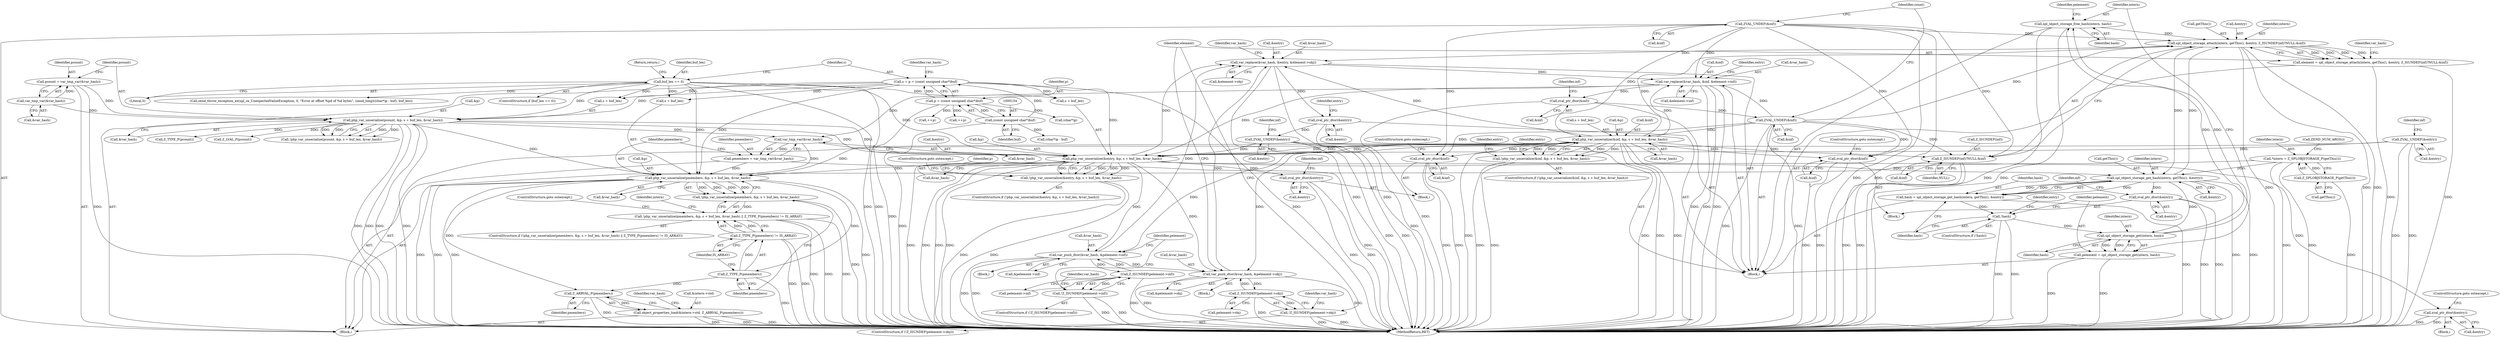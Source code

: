 digraph "0_php-src_61cdd1255d5b9c8453be71aacbbf682796ac77d4@API" {
"1000317" [label="(Call,spl_object_storage_free_hash(intern, hash))"];
"1000314" [label="(Call,spl_object_storage_get(intern, hash))"];
"1000296" [label="(Call,spl_object_storage_get_hash(intern, getThis(), &entry))"];
"1000116" [label="(Call,*intern = Z_SPLOBJSTORAGE_P(getThis()))"];
"1000118" [label="(Call,Z_SPLOBJSTORAGE_P(getThis()))"];
"1000353" [label="(Call,spl_object_storage_attach(intern, getThis(), &entry, Z_ISUNDEF(inf)?NULL:&inf))"];
"1000317" [label="(Call,spl_object_storage_free_hash(intern, hash))"];
"1000391" [label="(Call,ZVAL_UNDEF(&inf))"];
"1000388" [label="(Call,zval_ptr_dtor(&inf))"];
"1000373" [label="(Call,var_replace(&var_hash, &inf, &element->inf))"];
"1000364" [label="(Call,var_replace(&var_hash, &entry, &element->obj))"];
"1000330" [label="(Call,var_push_dtor(&var_hash, &pelement->inf))"];
"1000244" [label="(Call,php_var_unserialize(&entry, &p, s + buf_len, &var_hash))"];
"1000202" [label="(Call,ZVAL_UNDEF(&entry))"];
"1000385" [label="(Call,ZVAL_UNDEF(&entry))"];
"1000382" [label="(Call,zval_ptr_dtor(&entry))"];
"1000266" [label="(Call,php_var_unserialize(&inf, &p, s + buf_len, &var_hash))"];
"1000205" [label="(Call,ZVAL_UNDEF(&inf))"];
"1000181" [label="(Call,php_var_unserialize(pcount, &p, s + buf_len, &var_hash))"];
"1000173" [label="(Call,pcount = var_tmp_var(&var_hash))"];
"1000175" [label="(Call,var_tmp_var(&var_hash))"];
"1000149" [label="(Call,s = p = (const unsigned char*)buf)"];
"1000151" [label="(Call,p = (const unsigned char*)buf)"];
"1000153" [label="(Call,(const unsigned char*)buf)"];
"1000144" [label="(Call,buf_len == 0)"];
"1000325" [label="(Call,Z_ISUNDEF(pelement->inf))"];
"1000344" [label="(Call,var_push_dtor(&var_hash, &pelement->obj))"];
"1000339" [label="(Call,Z_ISUNDEF(pelement->obj))"];
"1000302" [label="(Call,!hash)"];
"1000294" [label="(Call,hash = spl_object_storage_get_hash(intern, getThis(), &entry))"];
"1000312" [label="(Call,pelement = spl_object_storage_get(intern, hash))"];
"1000305" [label="(Call,zval_ptr_dtor(&entry))"];
"1000351" [label="(Call,element = spl_object_storage_attach(intern, getThis(), &entry, Z_ISUNDEF(inf)?NULL:&inf))"];
"1000243" [label="(Call,!php_var_unserialize(&entry, &p, s + buf_len, &var_hash))"];
"1000265" [label="(Call,!php_var_unserialize(&inf, &p, s + buf_len, &var_hash))"];
"1000290" [label="(Call,zval_ptr_dtor(&inf))"];
"1000308" [label="(Call,zval_ptr_dtor(&inf))"];
"1000324" [label="(Call,!Z_ISUNDEF(pelement->inf))"];
"1000338" [label="(Call,!Z_ISUNDEF(pelement->obj))"];
"1000358" [label="(Call,Z_ISUNDEF(inf)?NULL:&inf)"];
"1000426" [label="(Call,php_var_unserialize(pmembers, &p, s + buf_len, &var_hash))"];
"1000425" [label="(Call,!php_var_unserialize(pmembers, &p, s + buf_len, &var_hash))"];
"1000424" [label="(Call,!php_var_unserialize(pmembers, &p, s + buf_len, &var_hash) || Z_TYPE_P(pmembers) != IS_ARRAY)"];
"1000436" [label="(Call,Z_TYPE_P(pmembers))"];
"1000435" [label="(Call,Z_TYPE_P(pmembers) != IS_ARRAY)"];
"1000446" [label="(Call,Z_ARRVAL_P(pmembers))"];
"1000441" [label="(Call,object_properties_load(&intern->std, Z_ARRVAL_P(pmembers)))"];
"1000277" [label="(Call,zval_ptr_dtor(&entry))"];
"1000287" [label="(Call,zval_ptr_dtor(&entry))"];
"1000420" [label="(Call,var_tmp_var(&var_hash))"];
"1000418" [label="(Call,pmembers = var_tmp_var(&var_hash))"];
"1000441" [label="(Call,object_properties_load(&intern->std, Z_ARRVAL_P(pmembers)))"];
"1000389" [label="(Call,&inf)"];
"1000264" [label="(ControlStructure,if (!php_var_unserialize(&inf, &p, s + buf_len, &var_hash)))"];
"1000211" [label="(Identifier,count)"];
"1000119" [label="(Call,getThis())"];
"1000243" [label="(Call,!php_var_unserialize(&entry, &p, s + buf_len, &var_hash))"];
"1000454" [label="(Call,zend_throw_exception_ex(spl_ce_UnexpectedValueException, 0, \"Error at offset %pd of %d bytes\", (zend_long)((char*)p - buf), buf_len))"];
"1000293" [label="(ControlStructure,goto outexcept;)"];
"1000202" [label="(Call,ZVAL_UNDEF(&entry))"];
"1000339" [label="(Call,Z_ISUNDEF(pelement->obj))"];
"1000436" [label="(Call,Z_TYPE_P(pmembers))"];
"1000325" [label="(Call,Z_ISUNDEF(pelement->inf))"];
"1000298" [label="(Call,getThis())"];
"1000392" [label="(Call,&inf)"];
"1000418" [label="(Call,pmembers = var_tmp_var(&var_hash))"];
"1000333" [label="(Call,&pelement->inf)"];
"1000358" [label="(Call,Z_ISUNDEF(inf)?NULL:&inf)"];
"1000324" [label="(Call,!Z_ISUNDEF(pelement->inf))"];
"1000435" [label="(Call,Z_TYPE_P(pmembers) != IS_ARRAY)"];
"1000134" [label="(Call,ZEND_NUM_ARGS())"];
"1000427" [label="(Identifier,pmembers)"];
"1000296" [label="(Call,spl_object_storage_get_hash(intern, getThis(), &entry))"];
"1000155" [label="(Identifier,buf)"];
"1000390" [label="(Identifier,inf)"];
"1000346" [label="(Identifier,var_hash)"];
"1000174" [label="(Identifier,pcount)"];
"1000315" [label="(Identifier,intern)"];
"1000378" [label="(Call,&element->inf)"];
"1000302" [label="(Call,!hash)"];
"1000284" [label="(Identifier,entry)"];
"1000332" [label="(Identifier,var_hash)"];
"1000444" [label="(Identifier,intern)"];
"1000331" [label="(Call,&var_hash)"];
"1000343" [label="(Block,)"];
"1000361" [label="(Identifier,NULL)"];
"1000338" [label="(Call,!Z_ISUNDEF(pelement->obj))"];
"1000148" [label="(Return,return;)"];
"1000290" [label="(Call,zval_ptr_dtor(&inf))"];
"1000460" [label="(Call,(char*)p - buf)"];
"1000151" [label="(Call,p = (const unsigned char*)buf)"];
"1000388" [label="(Call,zval_ptr_dtor(&inf))"];
"1000306" [label="(Call,&entry)"];
"1000369" [label="(Call,&element->obj)"];
"1000291" [label="(Call,&inf)"];
"1000269" [label="(Call,&p)"];
"1000118" [label="(Call,Z_SPLOBJSTORAGE_P(getThis()))"];
"1000297" [label="(Identifier,intern)"];
"1000149" [label="(Call,s = p = (const unsigned char*)buf)"];
"1000311" [label="(ControlStructure,goto outexcept;)"];
"1000317" [label="(Call,spl_object_storage_free_hash(intern, hash))"];
"1000294" [label="(Call,hash = spl_object_storage_get_hash(intern, getThis(), &entry))"];
"1000374" [label="(Call,&var_hash)"];
"1000387" [label="(Identifier,entry)"];
"1000345" [label="(Call,&var_hash)"];
"1000467" [label="(MethodReturn,RET)"];
"1000366" [label="(Identifier,var_hash)"];
"1000288" [label="(Call,&entry)"];
"1000312" [label="(Call,pelement = spl_object_storage_get(intern, hash))"];
"1000276" [label="(Block,)"];
"1000173" [label="(Call,pcount = var_tmp_var(&var_hash))"];
"1000206" [label="(Call,&inf)"];
"1000280" [label="(ControlStructure,goto outexcept;)"];
"1000176" [label="(Call,&var_hash)"];
"1000352" [label="(Identifier,element)"];
"1000301" [label="(ControlStructure,if (!hash))"];
"1000287" [label="(Call,zval_ptr_dtor(&entry))"];
"1000382" [label="(Call,zval_ptr_dtor(&entry))"];
"1000354" [label="(Identifier,intern)"];
"1000166" [label="(Call,++p)"];
"1000299" [label="(Call,&entry)"];
"1000116" [label="(Call,*intern = Z_SPLOBJSTORAGE_P(getThis()))"];
"1000376" [label="(Call,&inf)"];
"1000428" [label="(Call,&p)"];
"1000318" [label="(Identifier,intern)"];
"1000259" [label="(Identifier,p)"];
"1000351" [label="(Call,element = spl_object_storage_attach(intern, getThis(), &entry, Z_ISUNDEF(inf)?NULL:&inf))"];
"1000205" [label="(Call,ZVAL_UNDEF(&inf))"];
"1000305" [label="(Call,zval_ptr_dtor(&entry))"];
"1000353" [label="(Call,spl_object_storage_attach(intern, getThis(), &entry, Z_ISUNDEF(inf)?NULL:&inf))"];
"1000367" [label="(Call,&entry)"];
"1000385" [label="(Call,ZVAL_UNDEF(&entry))"];
"1000314" [label="(Call,spl_object_storage_get(intern, hash))"];
"1000255" [label="(ControlStructure,goto outexcept;)"];
"1000274" [label="(Call,&var_hash)"];
"1000267" [label="(Call,&inf)"];
"1000183" [label="(Call,&p)"];
"1000271" [label="(Call,s + buf_len)"];
"1000440" [label="(ControlStructure,goto outexcept;)"];
"1000426" [label="(Call,php_var_unserialize(pmembers, &p, s + buf_len, &var_hash))"];
"1000310" [label="(Identifier,inf)"];
"1000323" [label="(ControlStructure,if (!Z_ISUNDEF(pelement->inf)))"];
"1000295" [label="(Identifier,hash)"];
"1000286" [label="(Block,)"];
"1000307" [label="(Identifier,entry)"];
"1000244" [label="(Call,php_var_unserialize(&entry, &p, s + buf_len, &var_hash))"];
"1000423" [label="(ControlStructure,if (!php_var_unserialize(pmembers, &p, s + buf_len, &var_hash) || Z_TYPE_P(pmembers) != IS_ARRAY))"];
"1000419" [label="(Identifier,pmembers)"];
"1000266" [label="(Call,php_var_unserialize(&inf, &p, s + buf_len, &var_hash))"];
"1000420" [label="(Call,var_tmp_var(&var_hash))"];
"1000171" [label="(Call,++p)"];
"1000326" [label="(Call,pelement->inf)"];
"1000247" [label="(Call,&p)"];
"1000144" [label="(Call,buf_len == 0)"];
"1000303" [label="(Identifier,hash)"];
"1000313" [label="(Identifier,pelement)"];
"1000446" [label="(Call,Z_ARRVAL_P(pmembers))"];
"1000292" [label="(Identifier,inf)"];
"1000117" [label="(Identifier,intern)"];
"1000150" [label="(Identifier,s)"];
"1000252" [label="(Call,&var_hash)"];
"1000242" [label="(ControlStructure,if (!php_var_unserialize(&entry, &p, s + buf_len, &var_hash)))"];
"1000384" [label="(Identifier,entry)"];
"1000308" [label="(Call,zval_ptr_dtor(&inf))"];
"1000355" [label="(Call,getThis())"];
"1000373" [label="(Call,var_replace(&var_hash, &inf, &element->inf))"];
"1000340" [label="(Call,pelement->obj)"];
"1000430" [label="(Call,s + buf_len)"];
"1000191" [label="(Call,Z_TYPE_P(pcount))"];
"1000344" [label="(Call,var_push_dtor(&var_hash, &pelement->obj))"];
"1000319" [label="(Identifier,hash)"];
"1000152" [label="(Identifier,p)"];
"1000425" [label="(Call,!php_var_unserialize(pmembers, &p, s + buf_len, &var_hash))"];
"1000393" [label="(Identifier,inf)"];
"1000153" [label="(Call,(const unsigned char*)buf)"];
"1000316" [label="(Identifier,hash)"];
"1000145" [label="(Identifier,buf_len)"];
"1000347" [label="(Call,&pelement->obj)"];
"1000362" [label="(Call,&inf)"];
"1000424" [label="(Call,!php_var_unserialize(pmembers, &p, s + buf_len, &var_hash) || Z_TYPE_P(pmembers) != IS_ARRAY)"];
"1000341" [label="(Identifier,pelement)"];
"1000386" [label="(Call,&entry)"];
"1000213" [label="(Block,)"];
"1000175" [label="(Call,var_tmp_var(&var_hash))"];
"1000321" [label="(Identifier,pelement)"];
"1000359" [label="(Call,Z_ISUNDEF(inf))"];
"1000200" [label="(Call,Z_LVAL_P(pcount))"];
"1000438" [label="(Identifier,IS_ARRAY)"];
"1000207" [label="(Identifier,inf)"];
"1000114" [label="(Block,)"];
"1000265" [label="(Call,!php_var_unserialize(&inf, &p, s + buf_len, &var_hash))"];
"1000245" [label="(Call,&entry)"];
"1000447" [label="(Identifier,pmembers)"];
"1000203" [label="(Call,&entry)"];
"1000437" [label="(Identifier,pmembers)"];
"1000356" [label="(Call,&entry)"];
"1000364" [label="(Call,var_replace(&var_hash, &entry, &element->obj))"];
"1000157" [label="(Identifier,var_hash)"];
"1000180" [label="(Call,!php_var_unserialize(pcount, &p, s + buf_len, &var_hash))"];
"1000461" [label="(Call,(char*)p)"];
"1000143" [label="(ControlStructure,if (buf_len == 0))"];
"1000185" [label="(Call,s + buf_len)"];
"1000433" [label="(Call,&var_hash)"];
"1000442" [label="(Call,&intern->std)"];
"1000181" [label="(Call,php_var_unserialize(pcount, &p, s + buf_len, &var_hash))"];
"1000391" [label="(Call,ZVAL_UNDEF(&inf))"];
"1000383" [label="(Call,&entry)"];
"1000304" [label="(Block,)"];
"1000188" [label="(Call,&var_hash)"];
"1000421" [label="(Call,&var_hash)"];
"1000329" [label="(Block,)"];
"1000365" [label="(Call,&var_hash)"];
"1000330" [label="(Call,var_push_dtor(&var_hash, &pelement->inf))"];
"1000375" [label="(Identifier,var_hash)"];
"1000449" [label="(Identifier,var_hash)"];
"1000278" [label="(Call,&entry)"];
"1000182" [label="(Identifier,pcount)"];
"1000146" [label="(Literal,0)"];
"1000279" [label="(Identifier,entry)"];
"1000337" [label="(ControlStructure,if (!Z_ISUNDEF(pelement->obj)))"];
"1000249" [label="(Call,s + buf_len)"];
"1000277" [label="(Call,zval_ptr_dtor(&entry))"];
"1000309" [label="(Call,&inf)"];
"1000317" -> "1000213"  [label="AST: "];
"1000317" -> "1000319"  [label="CFG: "];
"1000318" -> "1000317"  [label="AST: "];
"1000319" -> "1000317"  [label="AST: "];
"1000321" -> "1000317"  [label="CFG: "];
"1000317" -> "1000467"  [label="DDG: "];
"1000317" -> "1000467"  [label="DDG: "];
"1000314" -> "1000317"  [label="DDG: "];
"1000314" -> "1000317"  [label="DDG: "];
"1000317" -> "1000353"  [label="DDG: "];
"1000314" -> "1000312"  [label="AST: "];
"1000314" -> "1000316"  [label="CFG: "];
"1000315" -> "1000314"  [label="AST: "];
"1000316" -> "1000314"  [label="AST: "];
"1000312" -> "1000314"  [label="CFG: "];
"1000314" -> "1000312"  [label="DDG: "];
"1000314" -> "1000312"  [label="DDG: "];
"1000296" -> "1000314"  [label="DDG: "];
"1000302" -> "1000314"  [label="DDG: "];
"1000296" -> "1000294"  [label="AST: "];
"1000296" -> "1000299"  [label="CFG: "];
"1000297" -> "1000296"  [label="AST: "];
"1000298" -> "1000296"  [label="AST: "];
"1000299" -> "1000296"  [label="AST: "];
"1000294" -> "1000296"  [label="CFG: "];
"1000296" -> "1000467"  [label="DDG: "];
"1000296" -> "1000467"  [label="DDG: "];
"1000296" -> "1000294"  [label="DDG: "];
"1000296" -> "1000294"  [label="DDG: "];
"1000296" -> "1000294"  [label="DDG: "];
"1000116" -> "1000296"  [label="DDG: "];
"1000353" -> "1000296"  [label="DDG: "];
"1000244" -> "1000296"  [label="DDG: "];
"1000296" -> "1000305"  [label="DDG: "];
"1000296" -> "1000353"  [label="DDG: "];
"1000116" -> "1000114"  [label="AST: "];
"1000116" -> "1000118"  [label="CFG: "];
"1000117" -> "1000116"  [label="AST: "];
"1000118" -> "1000116"  [label="AST: "];
"1000134" -> "1000116"  [label="CFG: "];
"1000116" -> "1000467"  [label="DDG: "];
"1000116" -> "1000467"  [label="DDG: "];
"1000118" -> "1000116"  [label="DDG: "];
"1000118" -> "1000119"  [label="CFG: "];
"1000119" -> "1000118"  [label="AST: "];
"1000118" -> "1000467"  [label="DDG: "];
"1000353" -> "1000351"  [label="AST: "];
"1000353" -> "1000358"  [label="CFG: "];
"1000354" -> "1000353"  [label="AST: "];
"1000355" -> "1000353"  [label="AST: "];
"1000356" -> "1000353"  [label="AST: "];
"1000358" -> "1000353"  [label="AST: "];
"1000351" -> "1000353"  [label="CFG: "];
"1000353" -> "1000467"  [label="DDG: "];
"1000353" -> "1000467"  [label="DDG: "];
"1000353" -> "1000467"  [label="DDG: "];
"1000353" -> "1000351"  [label="DDG: "];
"1000353" -> "1000351"  [label="DDG: "];
"1000353" -> "1000351"  [label="DDG: "];
"1000353" -> "1000351"  [label="DDG: "];
"1000391" -> "1000353"  [label="DDG: "];
"1000205" -> "1000353"  [label="DDG: "];
"1000266" -> "1000353"  [label="DDG: "];
"1000353" -> "1000364"  [label="DDG: "];
"1000391" -> "1000213"  [label="AST: "];
"1000391" -> "1000392"  [label="CFG: "];
"1000392" -> "1000391"  [label="AST: "];
"1000211" -> "1000391"  [label="CFG: "];
"1000391" -> "1000467"  [label="DDG: "];
"1000391" -> "1000467"  [label="DDG: "];
"1000391" -> "1000266"  [label="DDG: "];
"1000391" -> "1000290"  [label="DDG: "];
"1000391" -> "1000308"  [label="DDG: "];
"1000391" -> "1000358"  [label="DDG: "];
"1000391" -> "1000373"  [label="DDG: "];
"1000388" -> "1000391"  [label="DDG: "];
"1000388" -> "1000213"  [label="AST: "];
"1000388" -> "1000389"  [label="CFG: "];
"1000389" -> "1000388"  [label="AST: "];
"1000393" -> "1000388"  [label="CFG: "];
"1000388" -> "1000467"  [label="DDG: "];
"1000373" -> "1000388"  [label="DDG: "];
"1000373" -> "1000213"  [label="AST: "];
"1000373" -> "1000378"  [label="CFG: "];
"1000374" -> "1000373"  [label="AST: "];
"1000376" -> "1000373"  [label="AST: "];
"1000378" -> "1000373"  [label="AST: "];
"1000384" -> "1000373"  [label="CFG: "];
"1000373" -> "1000467"  [label="DDG: "];
"1000373" -> "1000467"  [label="DDG: "];
"1000373" -> "1000467"  [label="DDG: "];
"1000373" -> "1000244"  [label="DDG: "];
"1000364" -> "1000373"  [label="DDG: "];
"1000205" -> "1000373"  [label="DDG: "];
"1000266" -> "1000373"  [label="DDG: "];
"1000373" -> "1000420"  [label="DDG: "];
"1000364" -> "1000213"  [label="AST: "];
"1000364" -> "1000369"  [label="CFG: "];
"1000365" -> "1000364"  [label="AST: "];
"1000367" -> "1000364"  [label="AST: "];
"1000369" -> "1000364"  [label="AST: "];
"1000375" -> "1000364"  [label="CFG: "];
"1000364" -> "1000467"  [label="DDG: "];
"1000364" -> "1000467"  [label="DDG: "];
"1000330" -> "1000364"  [label="DDG: "];
"1000244" -> "1000364"  [label="DDG: "];
"1000266" -> "1000364"  [label="DDG: "];
"1000344" -> "1000364"  [label="DDG: "];
"1000364" -> "1000382"  [label="DDG: "];
"1000330" -> "1000329"  [label="AST: "];
"1000330" -> "1000333"  [label="CFG: "];
"1000331" -> "1000330"  [label="AST: "];
"1000333" -> "1000330"  [label="AST: "];
"1000341" -> "1000330"  [label="CFG: "];
"1000330" -> "1000467"  [label="DDG: "];
"1000330" -> "1000467"  [label="DDG: "];
"1000330" -> "1000325"  [label="DDG: "];
"1000244" -> "1000330"  [label="DDG: "];
"1000266" -> "1000330"  [label="DDG: "];
"1000325" -> "1000330"  [label="DDG: "];
"1000330" -> "1000344"  [label="DDG: "];
"1000244" -> "1000243"  [label="AST: "];
"1000244" -> "1000252"  [label="CFG: "];
"1000245" -> "1000244"  [label="AST: "];
"1000247" -> "1000244"  [label="AST: "];
"1000249" -> "1000244"  [label="AST: "];
"1000252" -> "1000244"  [label="AST: "];
"1000243" -> "1000244"  [label="CFG: "];
"1000244" -> "1000467"  [label="DDG: "];
"1000244" -> "1000467"  [label="DDG: "];
"1000244" -> "1000467"  [label="DDG: "];
"1000244" -> "1000467"  [label="DDG: "];
"1000244" -> "1000243"  [label="DDG: "];
"1000244" -> "1000243"  [label="DDG: "];
"1000244" -> "1000243"  [label="DDG: "];
"1000244" -> "1000243"  [label="DDG: "];
"1000202" -> "1000244"  [label="DDG: "];
"1000385" -> "1000244"  [label="DDG: "];
"1000266" -> "1000244"  [label="DDG: "];
"1000181" -> "1000244"  [label="DDG: "];
"1000181" -> "1000244"  [label="DDG: "];
"1000149" -> "1000244"  [label="DDG: "];
"1000144" -> "1000244"  [label="DDG: "];
"1000244" -> "1000266"  [label="DDG: "];
"1000244" -> "1000266"  [label="DDG: "];
"1000244" -> "1000277"  [label="DDG: "];
"1000244" -> "1000287"  [label="DDG: "];
"1000244" -> "1000344"  [label="DDG: "];
"1000244" -> "1000426"  [label="DDG: "];
"1000202" -> "1000114"  [label="AST: "];
"1000202" -> "1000203"  [label="CFG: "];
"1000203" -> "1000202"  [label="AST: "];
"1000207" -> "1000202"  [label="CFG: "];
"1000202" -> "1000467"  [label="DDG: "];
"1000202" -> "1000467"  [label="DDG: "];
"1000385" -> "1000213"  [label="AST: "];
"1000385" -> "1000386"  [label="CFG: "];
"1000386" -> "1000385"  [label="AST: "];
"1000390" -> "1000385"  [label="CFG: "];
"1000385" -> "1000467"  [label="DDG: "];
"1000385" -> "1000467"  [label="DDG: "];
"1000382" -> "1000385"  [label="DDG: "];
"1000382" -> "1000213"  [label="AST: "];
"1000382" -> "1000383"  [label="CFG: "];
"1000383" -> "1000382"  [label="AST: "];
"1000387" -> "1000382"  [label="CFG: "];
"1000382" -> "1000467"  [label="DDG: "];
"1000266" -> "1000265"  [label="AST: "];
"1000266" -> "1000274"  [label="CFG: "];
"1000267" -> "1000266"  [label="AST: "];
"1000269" -> "1000266"  [label="AST: "];
"1000271" -> "1000266"  [label="AST: "];
"1000274" -> "1000266"  [label="AST: "];
"1000265" -> "1000266"  [label="CFG: "];
"1000266" -> "1000467"  [label="DDG: "];
"1000266" -> "1000467"  [label="DDG: "];
"1000266" -> "1000467"  [label="DDG: "];
"1000266" -> "1000467"  [label="DDG: "];
"1000266" -> "1000265"  [label="DDG: "];
"1000266" -> "1000265"  [label="DDG: "];
"1000266" -> "1000265"  [label="DDG: "];
"1000266" -> "1000265"  [label="DDG: "];
"1000205" -> "1000266"  [label="DDG: "];
"1000266" -> "1000290"  [label="DDG: "];
"1000266" -> "1000308"  [label="DDG: "];
"1000266" -> "1000344"  [label="DDG: "];
"1000266" -> "1000358"  [label="DDG: "];
"1000266" -> "1000426"  [label="DDG: "];
"1000205" -> "1000114"  [label="AST: "];
"1000205" -> "1000206"  [label="CFG: "];
"1000206" -> "1000205"  [label="AST: "];
"1000211" -> "1000205"  [label="CFG: "];
"1000205" -> "1000467"  [label="DDG: "];
"1000205" -> "1000467"  [label="DDG: "];
"1000205" -> "1000290"  [label="DDG: "];
"1000205" -> "1000308"  [label="DDG: "];
"1000205" -> "1000358"  [label="DDG: "];
"1000181" -> "1000180"  [label="AST: "];
"1000181" -> "1000188"  [label="CFG: "];
"1000182" -> "1000181"  [label="AST: "];
"1000183" -> "1000181"  [label="AST: "];
"1000185" -> "1000181"  [label="AST: "];
"1000188" -> "1000181"  [label="AST: "];
"1000180" -> "1000181"  [label="CFG: "];
"1000181" -> "1000467"  [label="DDG: "];
"1000181" -> "1000467"  [label="DDG: "];
"1000181" -> "1000467"  [label="DDG: "];
"1000181" -> "1000467"  [label="DDG: "];
"1000181" -> "1000180"  [label="DDG: "];
"1000181" -> "1000180"  [label="DDG: "];
"1000181" -> "1000180"  [label="DDG: "];
"1000181" -> "1000180"  [label="DDG: "];
"1000173" -> "1000181"  [label="DDG: "];
"1000149" -> "1000181"  [label="DDG: "];
"1000144" -> "1000181"  [label="DDG: "];
"1000175" -> "1000181"  [label="DDG: "];
"1000181" -> "1000191"  [label="DDG: "];
"1000181" -> "1000200"  [label="DDG: "];
"1000181" -> "1000420"  [label="DDG: "];
"1000181" -> "1000426"  [label="DDG: "];
"1000173" -> "1000114"  [label="AST: "];
"1000173" -> "1000175"  [label="CFG: "];
"1000174" -> "1000173"  [label="AST: "];
"1000175" -> "1000173"  [label="AST: "];
"1000182" -> "1000173"  [label="CFG: "];
"1000173" -> "1000467"  [label="DDG: "];
"1000175" -> "1000173"  [label="DDG: "];
"1000175" -> "1000176"  [label="CFG: "];
"1000176" -> "1000175"  [label="AST: "];
"1000149" -> "1000114"  [label="AST: "];
"1000149" -> "1000151"  [label="CFG: "];
"1000150" -> "1000149"  [label="AST: "];
"1000151" -> "1000149"  [label="AST: "];
"1000157" -> "1000149"  [label="CFG: "];
"1000149" -> "1000467"  [label="DDG: "];
"1000151" -> "1000149"  [label="DDG: "];
"1000153" -> "1000149"  [label="DDG: "];
"1000149" -> "1000185"  [label="DDG: "];
"1000149" -> "1000249"  [label="DDG: "];
"1000149" -> "1000426"  [label="DDG: "];
"1000149" -> "1000430"  [label="DDG: "];
"1000151" -> "1000153"  [label="CFG: "];
"1000152" -> "1000151"  [label="AST: "];
"1000153" -> "1000151"  [label="AST: "];
"1000151" -> "1000467"  [label="DDG: "];
"1000153" -> "1000151"  [label="DDG: "];
"1000151" -> "1000166"  [label="DDG: "];
"1000151" -> "1000171"  [label="DDG: "];
"1000151" -> "1000461"  [label="DDG: "];
"1000153" -> "1000155"  [label="CFG: "];
"1000154" -> "1000153"  [label="AST: "];
"1000155" -> "1000153"  [label="AST: "];
"1000153" -> "1000467"  [label="DDG: "];
"1000153" -> "1000460"  [label="DDG: "];
"1000144" -> "1000143"  [label="AST: "];
"1000144" -> "1000146"  [label="CFG: "];
"1000145" -> "1000144"  [label="AST: "];
"1000146" -> "1000144"  [label="AST: "];
"1000148" -> "1000144"  [label="CFG: "];
"1000150" -> "1000144"  [label="CFG: "];
"1000144" -> "1000467"  [label="DDG: "];
"1000144" -> "1000467"  [label="DDG: "];
"1000144" -> "1000185"  [label="DDG: "];
"1000144" -> "1000249"  [label="DDG: "];
"1000144" -> "1000426"  [label="DDG: "];
"1000144" -> "1000430"  [label="DDG: "];
"1000144" -> "1000454"  [label="DDG: "];
"1000325" -> "1000324"  [label="AST: "];
"1000325" -> "1000326"  [label="CFG: "];
"1000326" -> "1000325"  [label="AST: "];
"1000324" -> "1000325"  [label="CFG: "];
"1000325" -> "1000467"  [label="DDG: "];
"1000325" -> "1000324"  [label="DDG: "];
"1000344" -> "1000343"  [label="AST: "];
"1000344" -> "1000347"  [label="CFG: "];
"1000345" -> "1000344"  [label="AST: "];
"1000347" -> "1000344"  [label="AST: "];
"1000352" -> "1000344"  [label="CFG: "];
"1000344" -> "1000467"  [label="DDG: "];
"1000344" -> "1000467"  [label="DDG: "];
"1000344" -> "1000339"  [label="DDG: "];
"1000339" -> "1000344"  [label="DDG: "];
"1000339" -> "1000338"  [label="AST: "];
"1000339" -> "1000340"  [label="CFG: "];
"1000340" -> "1000339"  [label="AST: "];
"1000338" -> "1000339"  [label="CFG: "];
"1000339" -> "1000467"  [label="DDG: "];
"1000339" -> "1000338"  [label="DDG: "];
"1000302" -> "1000301"  [label="AST: "];
"1000302" -> "1000303"  [label="CFG: "];
"1000303" -> "1000302"  [label="AST: "];
"1000307" -> "1000302"  [label="CFG: "];
"1000313" -> "1000302"  [label="CFG: "];
"1000302" -> "1000467"  [label="DDG: "];
"1000302" -> "1000467"  [label="DDG: "];
"1000294" -> "1000302"  [label="DDG: "];
"1000294" -> "1000213"  [label="AST: "];
"1000295" -> "1000294"  [label="AST: "];
"1000303" -> "1000294"  [label="CFG: "];
"1000294" -> "1000467"  [label="DDG: "];
"1000312" -> "1000213"  [label="AST: "];
"1000313" -> "1000312"  [label="AST: "];
"1000318" -> "1000312"  [label="CFG: "];
"1000312" -> "1000467"  [label="DDG: "];
"1000312" -> "1000467"  [label="DDG: "];
"1000305" -> "1000304"  [label="AST: "];
"1000305" -> "1000306"  [label="CFG: "];
"1000306" -> "1000305"  [label="AST: "];
"1000310" -> "1000305"  [label="CFG: "];
"1000305" -> "1000467"  [label="DDG: "];
"1000305" -> "1000467"  [label="DDG: "];
"1000351" -> "1000213"  [label="AST: "];
"1000352" -> "1000351"  [label="AST: "];
"1000366" -> "1000351"  [label="CFG: "];
"1000351" -> "1000467"  [label="DDG: "];
"1000351" -> "1000467"  [label="DDG: "];
"1000243" -> "1000242"  [label="AST: "];
"1000255" -> "1000243"  [label="CFG: "];
"1000259" -> "1000243"  [label="CFG: "];
"1000243" -> "1000467"  [label="DDG: "];
"1000243" -> "1000467"  [label="DDG: "];
"1000265" -> "1000264"  [label="AST: "];
"1000279" -> "1000265"  [label="CFG: "];
"1000284" -> "1000265"  [label="CFG: "];
"1000265" -> "1000467"  [label="DDG: "];
"1000265" -> "1000467"  [label="DDG: "];
"1000290" -> "1000286"  [label="AST: "];
"1000290" -> "1000291"  [label="CFG: "];
"1000291" -> "1000290"  [label="AST: "];
"1000293" -> "1000290"  [label="CFG: "];
"1000290" -> "1000467"  [label="DDG: "];
"1000290" -> "1000467"  [label="DDG: "];
"1000308" -> "1000304"  [label="AST: "];
"1000308" -> "1000309"  [label="CFG: "];
"1000309" -> "1000308"  [label="AST: "];
"1000311" -> "1000308"  [label="CFG: "];
"1000308" -> "1000467"  [label="DDG: "];
"1000308" -> "1000467"  [label="DDG: "];
"1000324" -> "1000323"  [label="AST: "];
"1000332" -> "1000324"  [label="CFG: "];
"1000341" -> "1000324"  [label="CFG: "];
"1000324" -> "1000467"  [label="DDG: "];
"1000324" -> "1000467"  [label="DDG: "];
"1000338" -> "1000337"  [label="AST: "];
"1000346" -> "1000338"  [label="CFG: "];
"1000352" -> "1000338"  [label="CFG: "];
"1000338" -> "1000467"  [label="DDG: "];
"1000338" -> "1000467"  [label="DDG: "];
"1000358" -> "1000361"  [label="CFG: "];
"1000358" -> "1000362"  [label="CFG: "];
"1000359" -> "1000358"  [label="AST: "];
"1000361" -> "1000358"  [label="AST: "];
"1000362" -> "1000358"  [label="AST: "];
"1000358" -> "1000467"  [label="DDG: "];
"1000358" -> "1000467"  [label="DDG: "];
"1000426" -> "1000425"  [label="AST: "];
"1000426" -> "1000433"  [label="CFG: "];
"1000427" -> "1000426"  [label="AST: "];
"1000428" -> "1000426"  [label="AST: "];
"1000430" -> "1000426"  [label="AST: "];
"1000433" -> "1000426"  [label="AST: "];
"1000425" -> "1000426"  [label="CFG: "];
"1000426" -> "1000467"  [label="DDG: "];
"1000426" -> "1000467"  [label="DDG: "];
"1000426" -> "1000467"  [label="DDG: "];
"1000426" -> "1000467"  [label="DDG: "];
"1000426" -> "1000425"  [label="DDG: "];
"1000426" -> "1000425"  [label="DDG: "];
"1000426" -> "1000425"  [label="DDG: "];
"1000426" -> "1000425"  [label="DDG: "];
"1000418" -> "1000426"  [label="DDG: "];
"1000420" -> "1000426"  [label="DDG: "];
"1000426" -> "1000436"  [label="DDG: "];
"1000426" -> "1000446"  [label="DDG: "];
"1000425" -> "1000424"  [label="AST: "];
"1000437" -> "1000425"  [label="CFG: "];
"1000424" -> "1000425"  [label="CFG: "];
"1000425" -> "1000467"  [label="DDG: "];
"1000425" -> "1000424"  [label="DDG: "];
"1000424" -> "1000423"  [label="AST: "];
"1000424" -> "1000435"  [label="CFG: "];
"1000435" -> "1000424"  [label="AST: "];
"1000440" -> "1000424"  [label="CFG: "];
"1000444" -> "1000424"  [label="CFG: "];
"1000424" -> "1000467"  [label="DDG: "];
"1000424" -> "1000467"  [label="DDG: "];
"1000424" -> "1000467"  [label="DDG: "];
"1000435" -> "1000424"  [label="DDG: "];
"1000435" -> "1000424"  [label="DDG: "];
"1000436" -> "1000435"  [label="AST: "];
"1000436" -> "1000437"  [label="CFG: "];
"1000437" -> "1000436"  [label="AST: "];
"1000438" -> "1000436"  [label="CFG: "];
"1000436" -> "1000467"  [label="DDG: "];
"1000436" -> "1000435"  [label="DDG: "];
"1000436" -> "1000446"  [label="DDG: "];
"1000435" -> "1000438"  [label="CFG: "];
"1000438" -> "1000435"  [label="AST: "];
"1000435" -> "1000467"  [label="DDG: "];
"1000435" -> "1000467"  [label="DDG: "];
"1000446" -> "1000441"  [label="AST: "];
"1000446" -> "1000447"  [label="CFG: "];
"1000447" -> "1000446"  [label="AST: "];
"1000441" -> "1000446"  [label="CFG: "];
"1000446" -> "1000467"  [label="DDG: "];
"1000446" -> "1000441"  [label="DDG: "];
"1000441" -> "1000114"  [label="AST: "];
"1000442" -> "1000441"  [label="AST: "];
"1000449" -> "1000441"  [label="CFG: "];
"1000441" -> "1000467"  [label="DDG: "];
"1000441" -> "1000467"  [label="DDG: "];
"1000441" -> "1000467"  [label="DDG: "];
"1000277" -> "1000276"  [label="AST: "];
"1000277" -> "1000278"  [label="CFG: "];
"1000278" -> "1000277"  [label="AST: "];
"1000280" -> "1000277"  [label="CFG: "];
"1000277" -> "1000467"  [label="DDG: "];
"1000277" -> "1000467"  [label="DDG: "];
"1000287" -> "1000286"  [label="AST: "];
"1000287" -> "1000288"  [label="CFG: "];
"1000288" -> "1000287"  [label="AST: "];
"1000292" -> "1000287"  [label="CFG: "];
"1000287" -> "1000467"  [label="DDG: "];
"1000287" -> "1000467"  [label="DDG: "];
"1000420" -> "1000418"  [label="AST: "];
"1000420" -> "1000421"  [label="CFG: "];
"1000421" -> "1000420"  [label="AST: "];
"1000418" -> "1000420"  [label="CFG: "];
"1000420" -> "1000418"  [label="DDG: "];
"1000418" -> "1000114"  [label="AST: "];
"1000419" -> "1000418"  [label="AST: "];
"1000427" -> "1000418"  [label="CFG: "];
"1000418" -> "1000467"  [label="DDG: "];
}
